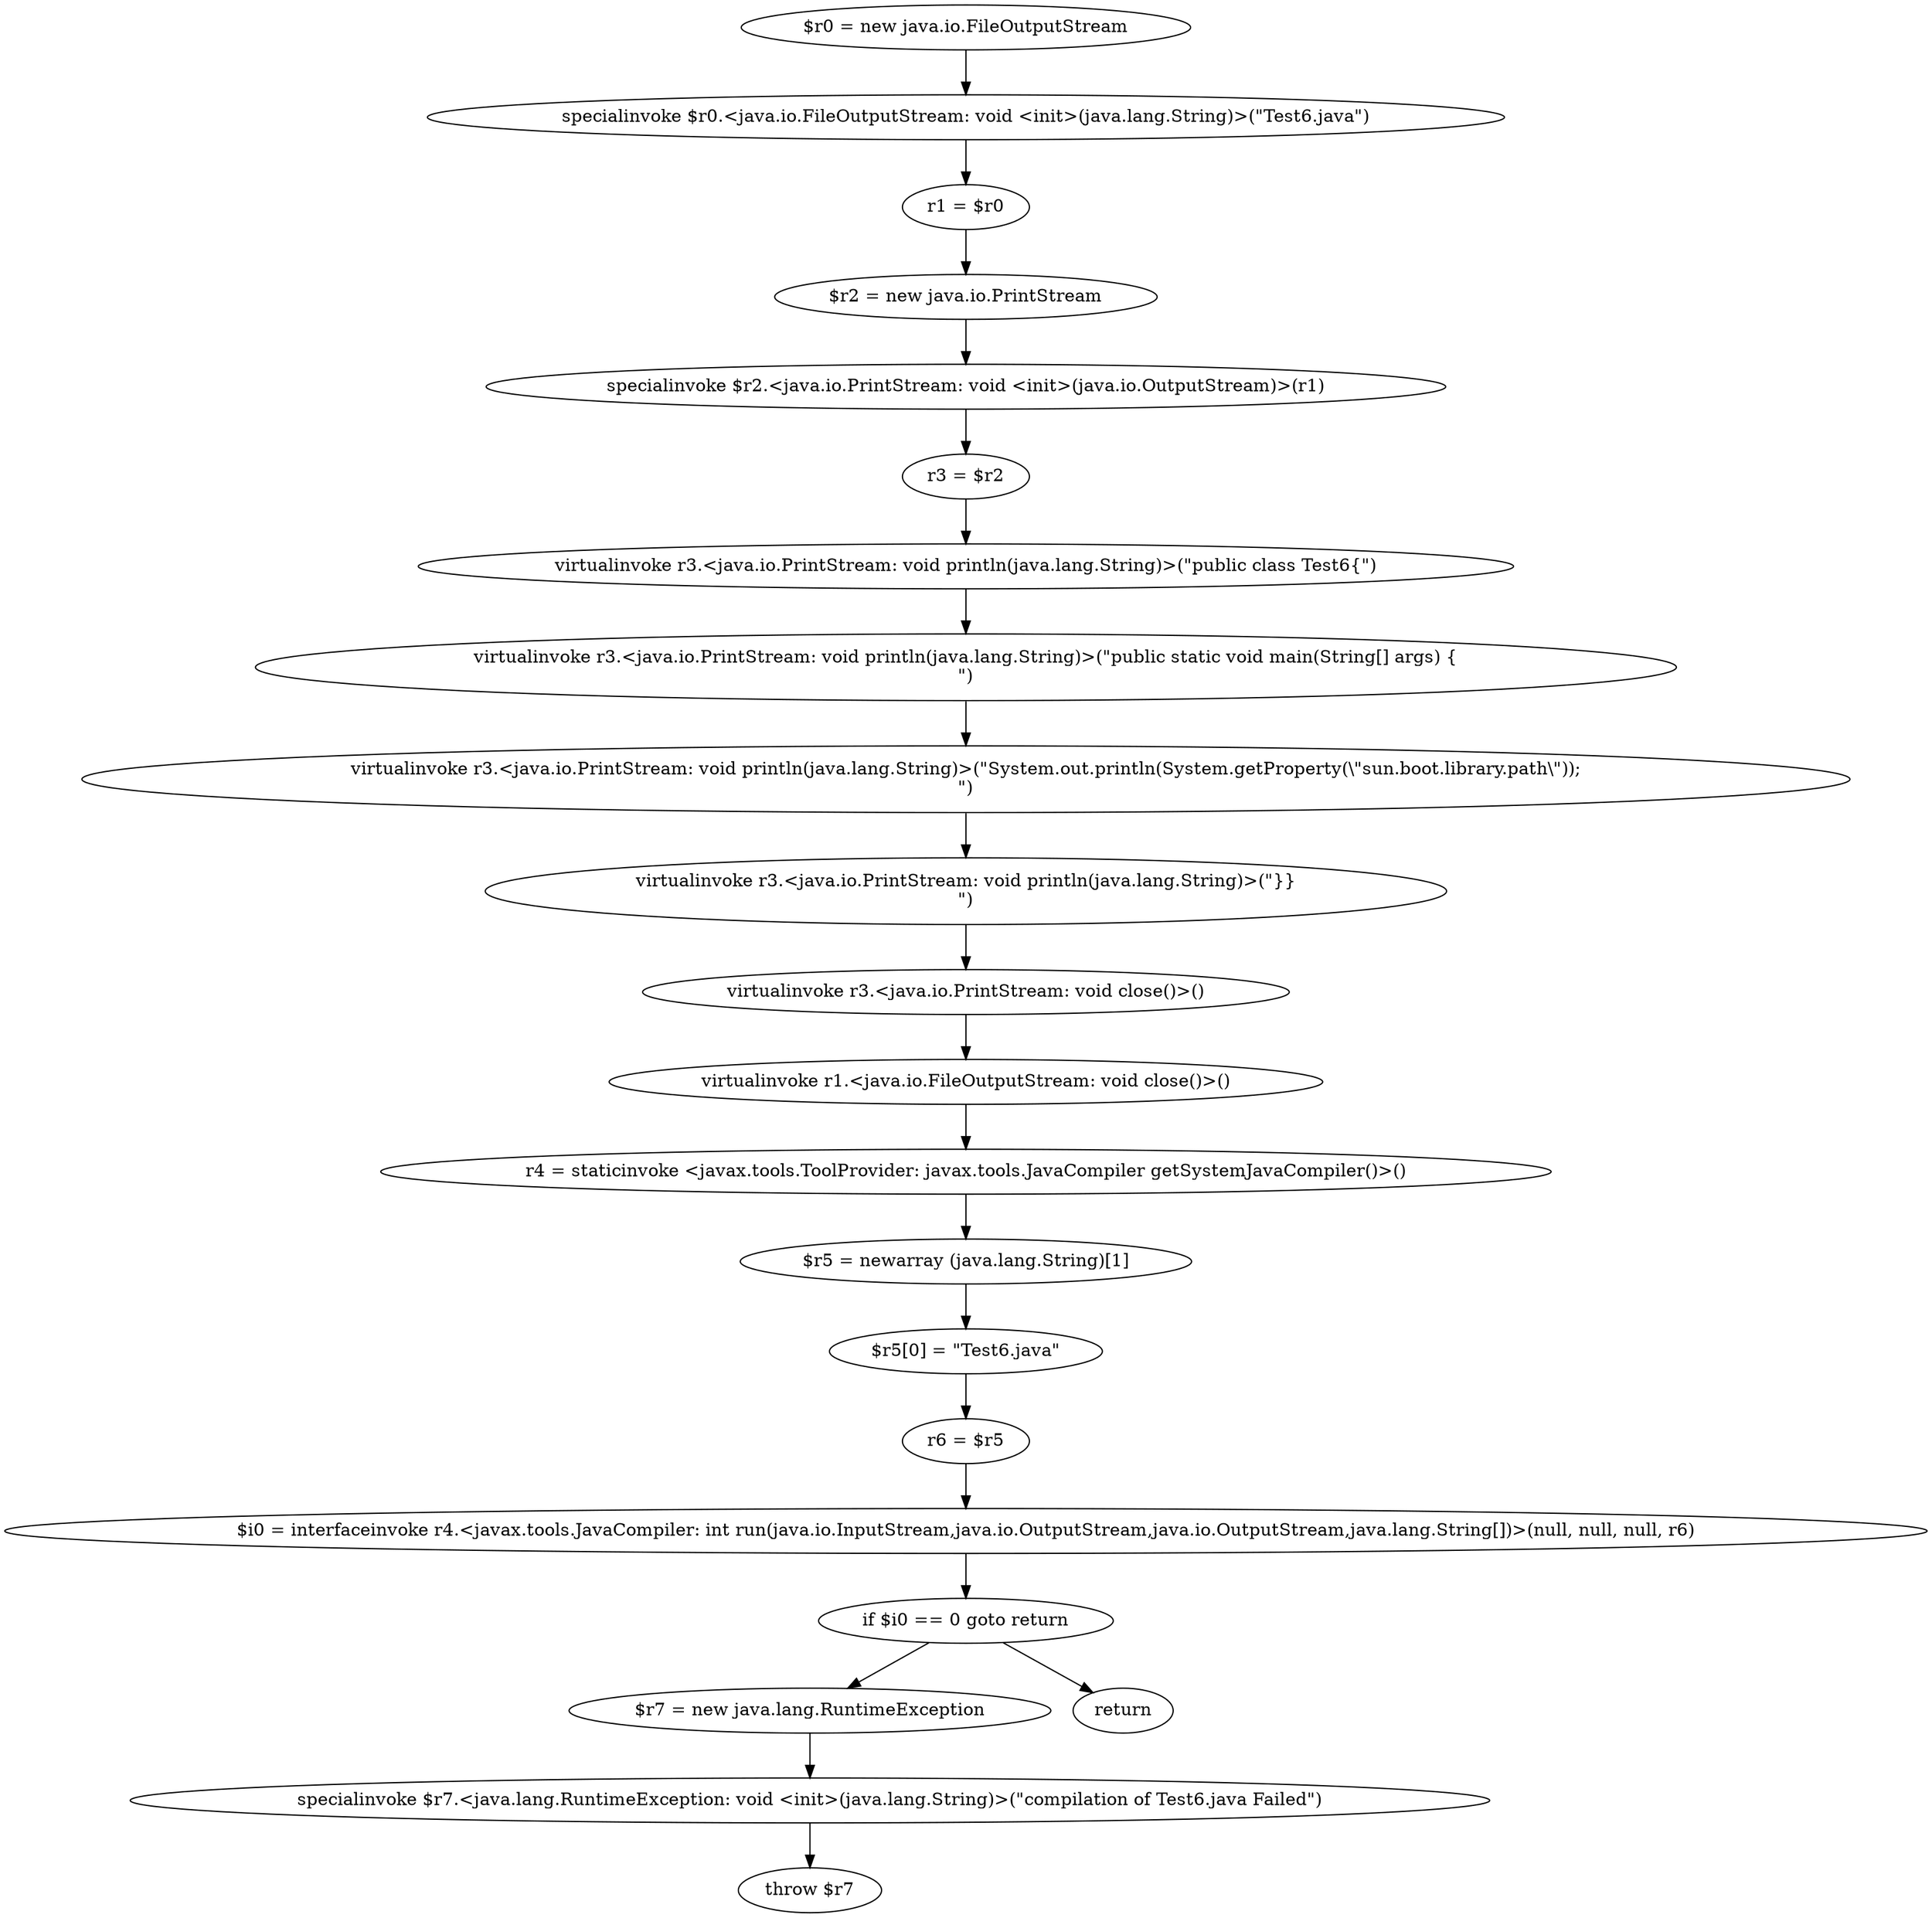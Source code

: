 digraph "unitGraph" {
    "$r0 = new java.io.FileOutputStream"
    "specialinvoke $r0.<java.io.FileOutputStream: void <init>(java.lang.String)>(\"Test6.java\")"
    "r1 = $r0"
    "$r2 = new java.io.PrintStream"
    "specialinvoke $r2.<java.io.PrintStream: void <init>(java.io.OutputStream)>(r1)"
    "r3 = $r2"
    "virtualinvoke r3.<java.io.PrintStream: void println(java.lang.String)>(\"public class Test6{\")"
    "virtualinvoke r3.<java.io.PrintStream: void println(java.lang.String)>(\"public static void main(String[] args) {\n\")"
    "virtualinvoke r3.<java.io.PrintStream: void println(java.lang.String)>(\"System.out.println(System.getProperty(\\\"sun.boot.library.path\\\"));\n\")"
    "virtualinvoke r3.<java.io.PrintStream: void println(java.lang.String)>(\"}}\n\")"
    "virtualinvoke r3.<java.io.PrintStream: void close()>()"
    "virtualinvoke r1.<java.io.FileOutputStream: void close()>()"
    "r4 = staticinvoke <javax.tools.ToolProvider: javax.tools.JavaCompiler getSystemJavaCompiler()>()"
    "$r5 = newarray (java.lang.String)[1]"
    "$r5[0] = \"Test6.java\""
    "r6 = $r5"
    "$i0 = interfaceinvoke r4.<javax.tools.JavaCompiler: int run(java.io.InputStream,java.io.OutputStream,java.io.OutputStream,java.lang.String[])>(null, null, null, r6)"
    "if $i0 == 0 goto return"
    "$r7 = new java.lang.RuntimeException"
    "specialinvoke $r7.<java.lang.RuntimeException: void <init>(java.lang.String)>(\"compilation of Test6.java Failed\")"
    "throw $r7"
    "return"
    "$r0 = new java.io.FileOutputStream"->"specialinvoke $r0.<java.io.FileOutputStream: void <init>(java.lang.String)>(\"Test6.java\")";
    "specialinvoke $r0.<java.io.FileOutputStream: void <init>(java.lang.String)>(\"Test6.java\")"->"r1 = $r0";
    "r1 = $r0"->"$r2 = new java.io.PrintStream";
    "$r2 = new java.io.PrintStream"->"specialinvoke $r2.<java.io.PrintStream: void <init>(java.io.OutputStream)>(r1)";
    "specialinvoke $r2.<java.io.PrintStream: void <init>(java.io.OutputStream)>(r1)"->"r3 = $r2";
    "r3 = $r2"->"virtualinvoke r3.<java.io.PrintStream: void println(java.lang.String)>(\"public class Test6{\")";
    "virtualinvoke r3.<java.io.PrintStream: void println(java.lang.String)>(\"public class Test6{\")"->"virtualinvoke r3.<java.io.PrintStream: void println(java.lang.String)>(\"public static void main(String[] args) {\n\")";
    "virtualinvoke r3.<java.io.PrintStream: void println(java.lang.String)>(\"public static void main(String[] args) {\n\")"->"virtualinvoke r3.<java.io.PrintStream: void println(java.lang.String)>(\"System.out.println(System.getProperty(\\\"sun.boot.library.path\\\"));\n\")";
    "virtualinvoke r3.<java.io.PrintStream: void println(java.lang.String)>(\"System.out.println(System.getProperty(\\\"sun.boot.library.path\\\"));\n\")"->"virtualinvoke r3.<java.io.PrintStream: void println(java.lang.String)>(\"}}\n\")";
    "virtualinvoke r3.<java.io.PrintStream: void println(java.lang.String)>(\"}}\n\")"->"virtualinvoke r3.<java.io.PrintStream: void close()>()";
    "virtualinvoke r3.<java.io.PrintStream: void close()>()"->"virtualinvoke r1.<java.io.FileOutputStream: void close()>()";
    "virtualinvoke r1.<java.io.FileOutputStream: void close()>()"->"r4 = staticinvoke <javax.tools.ToolProvider: javax.tools.JavaCompiler getSystemJavaCompiler()>()";
    "r4 = staticinvoke <javax.tools.ToolProvider: javax.tools.JavaCompiler getSystemJavaCompiler()>()"->"$r5 = newarray (java.lang.String)[1]";
    "$r5 = newarray (java.lang.String)[1]"->"$r5[0] = \"Test6.java\"";
    "$r5[0] = \"Test6.java\""->"r6 = $r5";
    "r6 = $r5"->"$i0 = interfaceinvoke r4.<javax.tools.JavaCompiler: int run(java.io.InputStream,java.io.OutputStream,java.io.OutputStream,java.lang.String[])>(null, null, null, r6)";
    "$i0 = interfaceinvoke r4.<javax.tools.JavaCompiler: int run(java.io.InputStream,java.io.OutputStream,java.io.OutputStream,java.lang.String[])>(null, null, null, r6)"->"if $i0 == 0 goto return";
    "if $i0 == 0 goto return"->"$r7 = new java.lang.RuntimeException";
    "if $i0 == 0 goto return"->"return";
    "$r7 = new java.lang.RuntimeException"->"specialinvoke $r7.<java.lang.RuntimeException: void <init>(java.lang.String)>(\"compilation of Test6.java Failed\")";
    "specialinvoke $r7.<java.lang.RuntimeException: void <init>(java.lang.String)>(\"compilation of Test6.java Failed\")"->"throw $r7";
}
